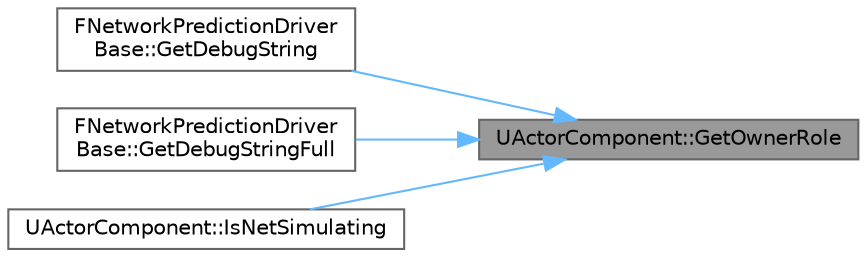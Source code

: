 digraph "UActorComponent::GetOwnerRole"
{
 // INTERACTIVE_SVG=YES
 // LATEX_PDF_SIZE
  bgcolor="transparent";
  edge [fontname=Helvetica,fontsize=10,labelfontname=Helvetica,labelfontsize=10];
  node [fontname=Helvetica,fontsize=10,shape=box,height=0.2,width=0.4];
  rankdir="RL";
  Node1 [id="Node000001",label="UActorComponent::GetOwnerRole",height=0.2,width=0.4,color="gray40", fillcolor="grey60", style="filled", fontcolor="black",tooltip="Get the network role of the Owner, or ROLE_None if there is no owner."];
  Node1 -> Node2 [id="edge1_Node000001_Node000002",dir="back",color="steelblue1",style="solid",tooltip=" "];
  Node2 [id="Node000002",label="FNetworkPredictionDriver\lBase::GetDebugString",height=0.2,width=0.4,color="grey40", fillcolor="white", style="filled",URL="$d9/d6a/structFNetworkPredictionDriverBase.html#a3d1dcf300365f49b05a6d2274d04b9a0",tooltip=" "];
  Node1 -> Node3 [id="edge2_Node000001_Node000003",dir="back",color="steelblue1",style="solid",tooltip=" "];
  Node3 [id="Node000003",label="FNetworkPredictionDriver\lBase::GetDebugStringFull",height=0.2,width=0.4,color="grey40", fillcolor="white", style="filled",URL="$d9/d6a/structFNetworkPredictionDriverBase.html#aa36218eea421d7f0383d9261e9da94f2",tooltip=" "];
  Node1 -> Node4 [id="edge3_Node000001_Node000004",dir="back",color="steelblue1",style="solid",tooltip=" "];
  Node4 [id="Node000004",label="UActorComponent::IsNetSimulating",height=0.2,width=0.4,color="grey40", fillcolor="white", style="filled",URL="$df/db5/classUActorComponent.html#ad4b89a4bd4a2ef8c28c5fbbf677298a3",tooltip="Returns true if we are replicating and this client is not authoritative."];
}
